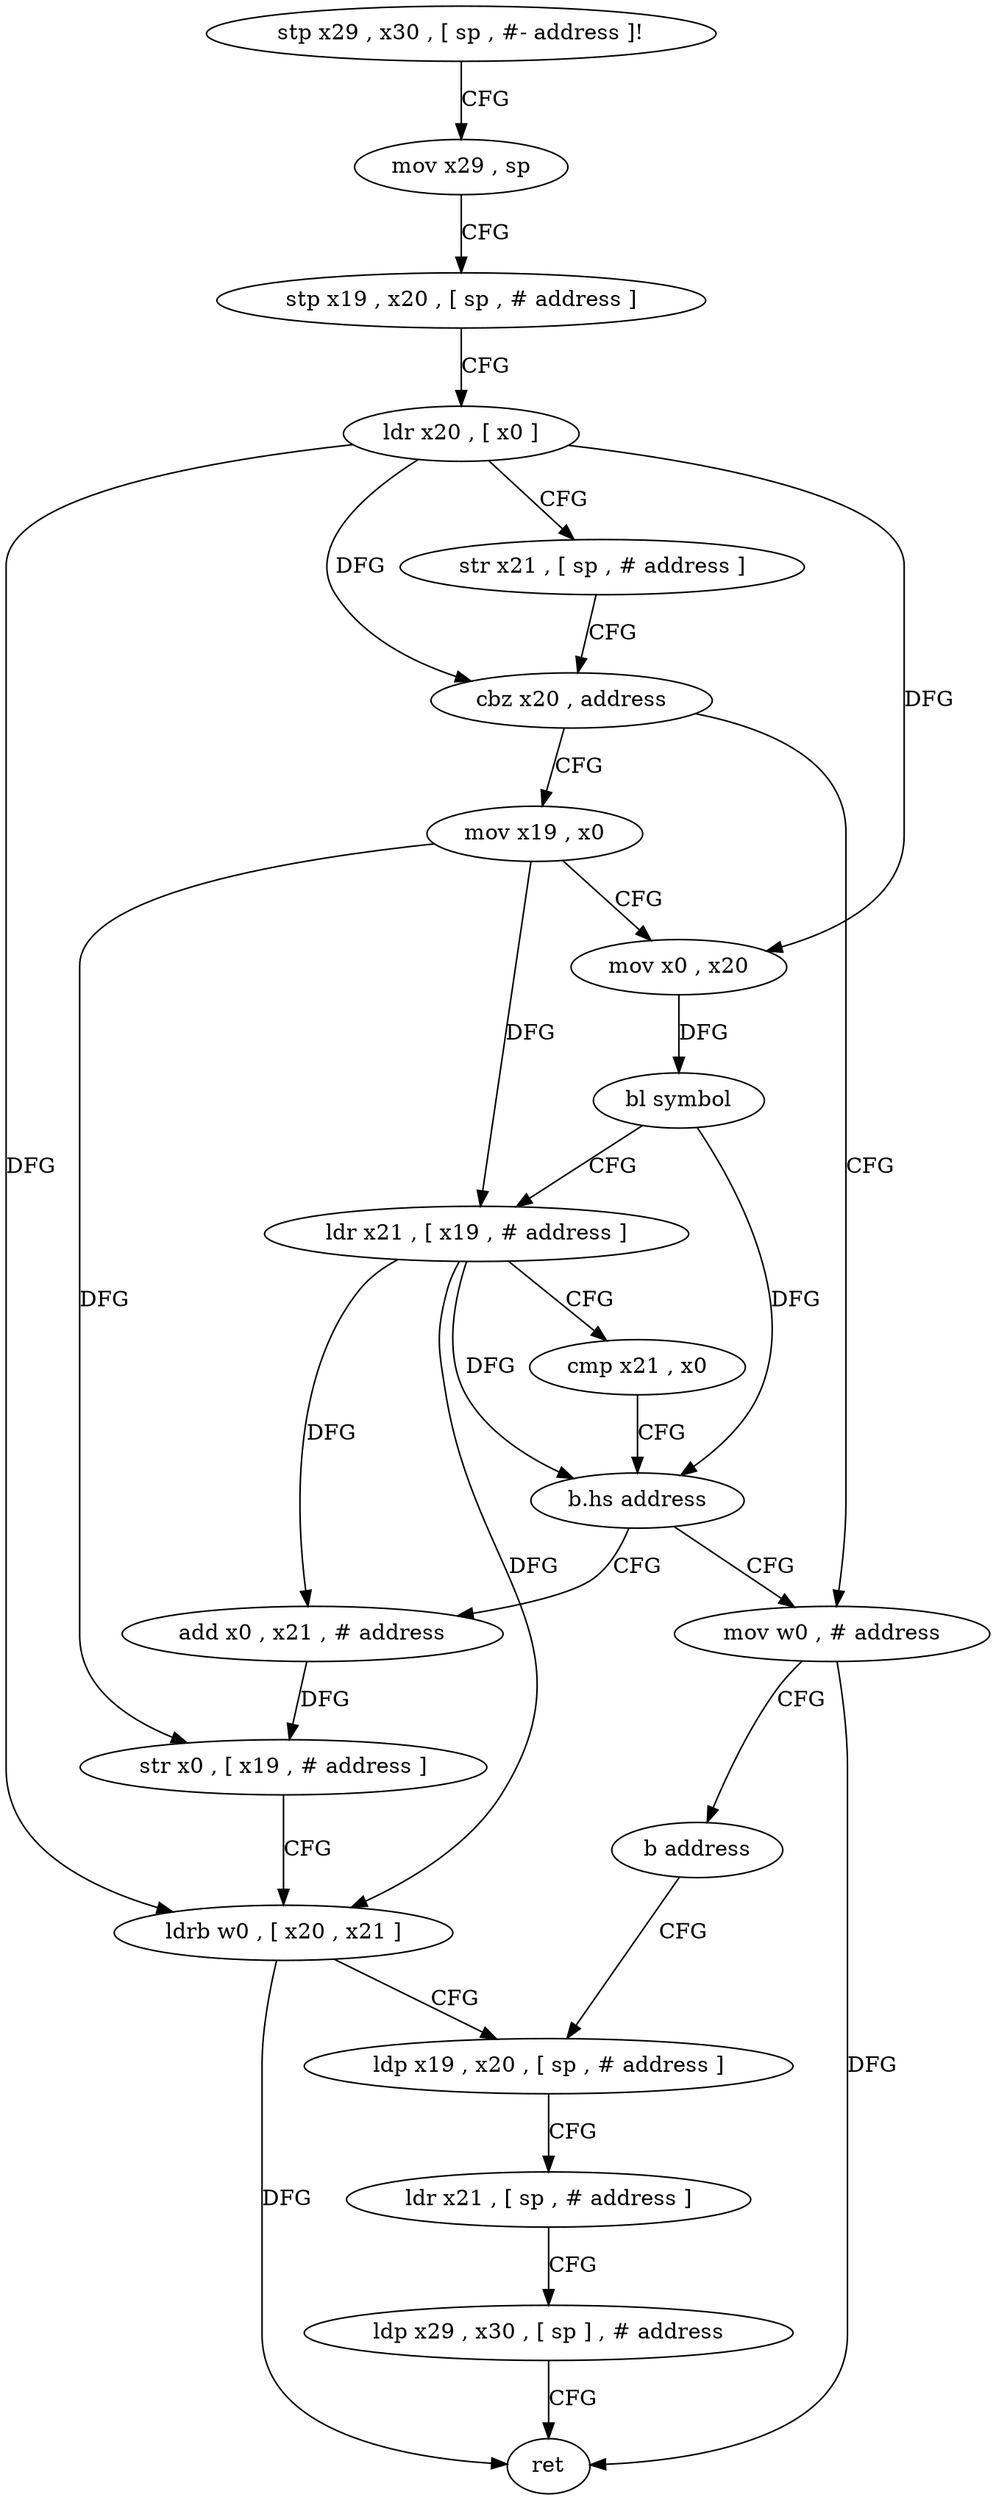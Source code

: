 digraph "func" {
"119624" [label = "stp x29 , x30 , [ sp , #- address ]!" ]
"119628" [label = "mov x29 , sp" ]
"119632" [label = "stp x19 , x20 , [ sp , # address ]" ]
"119636" [label = "ldr x20 , [ x0 ]" ]
"119640" [label = "str x21 , [ sp , # address ]" ]
"119644" [label = "cbz x20 , address" ]
"119704" [label = "mov w0 , # address" ]
"119648" [label = "mov x19 , x0" ]
"119708" [label = "b address" ]
"119684" [label = "ldp x19 , x20 , [ sp , # address ]" ]
"119652" [label = "mov x0 , x20" ]
"119656" [label = "bl symbol" ]
"119660" [label = "ldr x21 , [ x19 , # address ]" ]
"119664" [label = "cmp x21 , x0" ]
"119668" [label = "b.hs address" ]
"119672" [label = "add x0 , x21 , # address" ]
"119688" [label = "ldr x21 , [ sp , # address ]" ]
"119692" [label = "ldp x29 , x30 , [ sp ] , # address" ]
"119696" [label = "ret" ]
"119676" [label = "str x0 , [ x19 , # address ]" ]
"119680" [label = "ldrb w0 , [ x20 , x21 ]" ]
"119624" -> "119628" [ label = "CFG" ]
"119628" -> "119632" [ label = "CFG" ]
"119632" -> "119636" [ label = "CFG" ]
"119636" -> "119640" [ label = "CFG" ]
"119636" -> "119644" [ label = "DFG" ]
"119636" -> "119652" [ label = "DFG" ]
"119636" -> "119680" [ label = "DFG" ]
"119640" -> "119644" [ label = "CFG" ]
"119644" -> "119704" [ label = "CFG" ]
"119644" -> "119648" [ label = "CFG" ]
"119704" -> "119708" [ label = "CFG" ]
"119704" -> "119696" [ label = "DFG" ]
"119648" -> "119652" [ label = "CFG" ]
"119648" -> "119660" [ label = "DFG" ]
"119648" -> "119676" [ label = "DFG" ]
"119708" -> "119684" [ label = "CFG" ]
"119684" -> "119688" [ label = "CFG" ]
"119652" -> "119656" [ label = "DFG" ]
"119656" -> "119660" [ label = "CFG" ]
"119656" -> "119668" [ label = "DFG" ]
"119660" -> "119664" [ label = "CFG" ]
"119660" -> "119668" [ label = "DFG" ]
"119660" -> "119672" [ label = "DFG" ]
"119660" -> "119680" [ label = "DFG" ]
"119664" -> "119668" [ label = "CFG" ]
"119668" -> "119704" [ label = "CFG" ]
"119668" -> "119672" [ label = "CFG" ]
"119672" -> "119676" [ label = "DFG" ]
"119688" -> "119692" [ label = "CFG" ]
"119692" -> "119696" [ label = "CFG" ]
"119676" -> "119680" [ label = "CFG" ]
"119680" -> "119684" [ label = "CFG" ]
"119680" -> "119696" [ label = "DFG" ]
}
